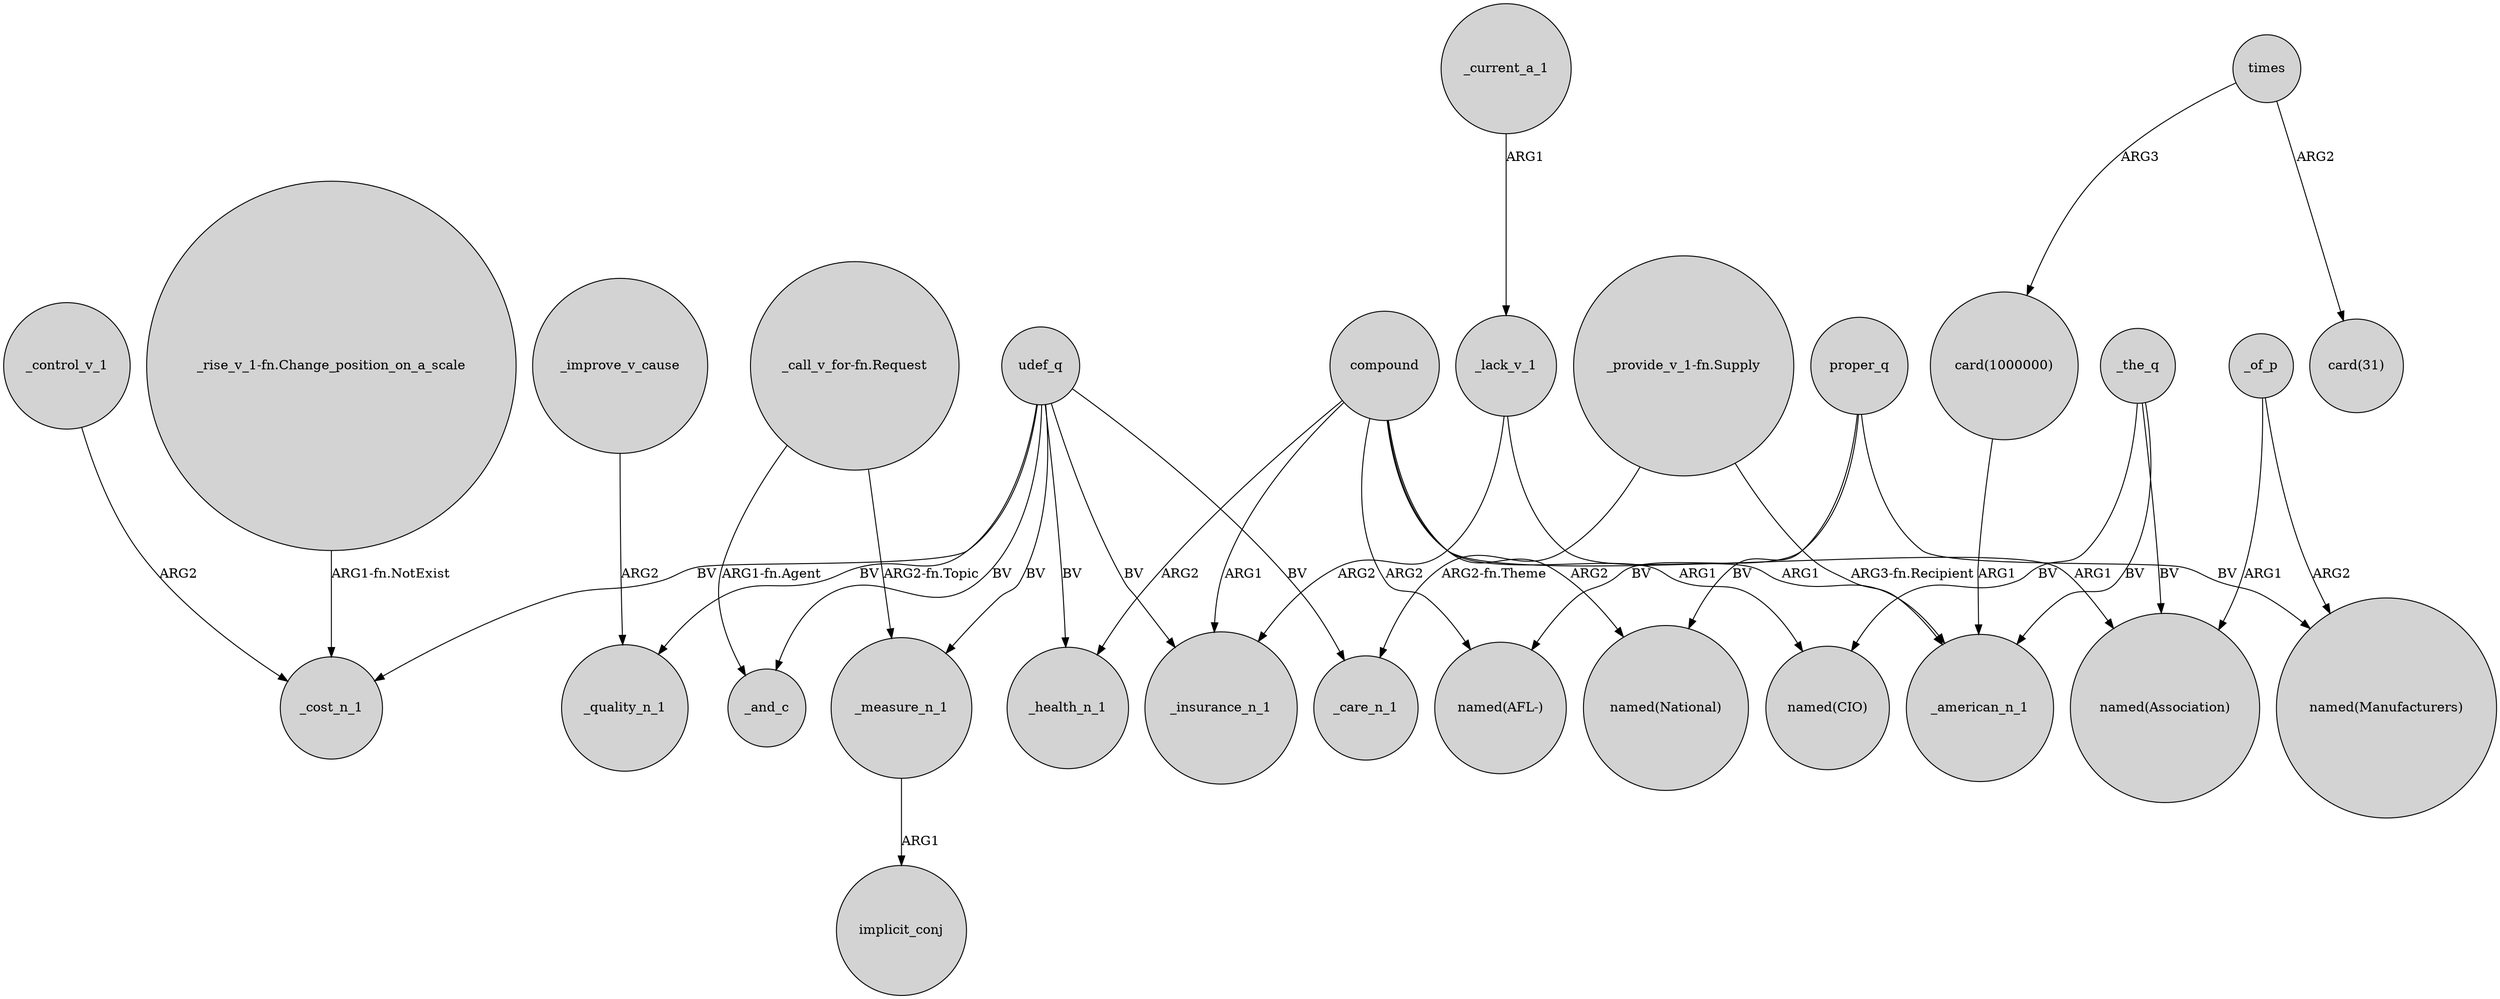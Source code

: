 digraph {
	node [shape=circle style=filled]
	"card(1000000)" -> _american_n_1 [label=ARG1]
	udef_q -> _quality_n_1 [label=BV]
	compound -> _insurance_n_1 [label=ARG1]
	times -> "card(31)" [label=ARG2]
	_of_p -> "named(Manufacturers)" [label=ARG2]
	_control_v_1 -> _cost_n_1 [label=ARG2]
	udef_q -> _insurance_n_1 [label=BV]
	udef_q -> _care_n_1 [label=BV]
	compound -> "named(AFL-)" [label=ARG2]
	_lack_v_1 -> _american_n_1 [label=ARG1]
	_lack_v_1 -> _insurance_n_1 [label=ARG2]
	_the_q -> _american_n_1 [label=BV]
	proper_q -> "named(Manufacturers)" [label=BV]
	"_call_v_for-fn.Request" -> _and_c [label="ARG1-fn.Agent"]
	"_provide_v_1-fn.Supply" -> _care_n_1 [label="ARG2-fn.Theme"]
	udef_q -> _cost_n_1 [label=BV]
	_of_p -> "named(Association)" [label=ARG1]
	compound -> "named(National)" [label=ARG2]
	compound -> "named(CIO)" [label=ARG1]
	_measure_n_1 -> implicit_conj [label=ARG1]
	compound -> _health_n_1 [label=ARG2]
	times -> "card(1000000)" [label=ARG3]
	udef_q -> _health_n_1 [label=BV]
	udef_q -> _measure_n_1 [label=BV]
	"_rise_v_1-fn.Change_position_on_a_scale" -> _cost_n_1 [label="ARG1-fn.NotExist"]
	"_provide_v_1-fn.Supply" -> _american_n_1 [label="ARG3-fn.Recipient"]
	proper_q -> "named(AFL-)" [label=BV]
	_improve_v_cause -> _quality_n_1 [label=ARG2]
	_the_q -> "named(Association)" [label=BV]
	proper_q -> "named(National)" [label=BV]
	_the_q -> "named(CIO)" [label=BV]
	compound -> "named(Association)" [label=ARG1]
	_current_a_1 -> _lack_v_1 [label=ARG1]
	udef_q -> _and_c [label=BV]
	"_call_v_for-fn.Request" -> _measure_n_1 [label="ARG2-fn.Topic"]
}
